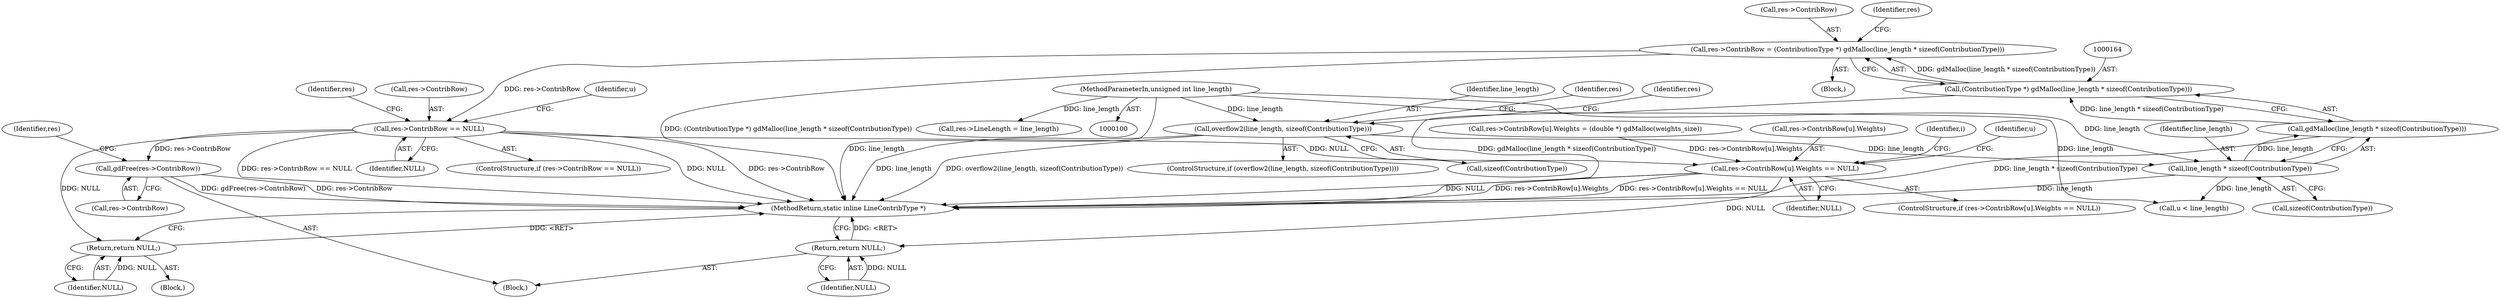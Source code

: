 digraph "0_libgd_60bfb401ad5a4a8ae995dcd36372fe15c71e1a35@integer" {
"1000159" [label="(Call,res->ContribRow = (ContributionType *) gdMalloc(line_length * sizeof(ContributionType)))"];
"1000163" [label="(Call,(ContributionType *) gdMalloc(line_length * sizeof(ContributionType)))"];
"1000165" [label="(Call,gdMalloc(line_length * sizeof(ContributionType)))"];
"1000166" [label="(Call,line_length * sizeof(ContributionType))"];
"1000150" [label="(Call,overflow2(line_length, sizeof(ContributionType)))"];
"1000101" [label="(MethodParameterIn,unsigned int line_length)"];
"1000171" [label="(Call,res->ContribRow == NULL)"];
"1000179" [label="(Return,return NULL;)"];
"1000204" [label="(Call,res->ContribRow[u].Weights == NULL)"];
"1000239" [label="(Return,return NULL;)"];
"1000233" [label="(Call,gdFree(res->ContribRow))"];
"1000160" [label="(Call,res->ContribRow)"];
"1000204" [label="(Call,res->ContribRow[u].Weights == NULL)"];
"1000185" [label="(Call,u < line_length)"];
"1000151" [label="(Identifier,line_length)"];
"1000179" [label="(Return,return NULL;)"];
"1000233" [label="(Call,gdFree(res->ContribRow))"];
"1000172" [label="(Call,res->ContribRow)"];
"1000183" [label="(Identifier,u)"];
"1000239" [label="(Return,return NULL;)"];
"1000178" [label="(Identifier,res)"];
"1000234" [label="(Call,res->ContribRow)"];
"1000103" [label="(Block,)"];
"1000168" [label="(Call,sizeof(ContributionType))"];
"1000180" [label="(Identifier,NULL)"];
"1000171" [label="(Call,res->ContribRow == NULL)"];
"1000175" [label="(Identifier,NULL)"];
"1000238" [label="(Identifier,res)"];
"1000176" [label="(Block,)"];
"1000101" [label="(MethodParameterIn,unsigned int line_length)"];
"1000161" [label="(Identifier,res)"];
"1000205" [label="(Call,res->ContribRow[u].Weights)"];
"1000150" [label="(Call,overflow2(line_length, sizeof(ContributionType)))"];
"1000156" [label="(Identifier,res)"];
"1000212" [label="(Identifier,NULL)"];
"1000149" [label="(ControlStructure,if (overflow2(line_length, sizeof(ContributionType))))"];
"1000144" [label="(Call,res->LineLength = line_length)"];
"1000159" [label="(Call,res->ContribRow = (ContributionType *) gdMalloc(line_length * sizeof(ContributionType)))"];
"1000163" [label="(Call,(ContributionType *) gdMalloc(line_length * sizeof(ContributionType)))"];
"1000217" [label="(Identifier,i)"];
"1000213" [label="(Block,)"];
"1000203" [label="(ControlStructure,if (res->ContribRow[u].Weights == NULL))"];
"1000166" [label="(Call,line_length * sizeof(ContributionType))"];
"1000152" [label="(Call,sizeof(ContributionType))"];
"1000243" [label="(MethodReturn,static inline LineContribType *)"];
"1000165" [label="(Call,gdMalloc(line_length * sizeof(ContributionType)))"];
"1000189" [label="(Identifier,u)"];
"1000191" [label="(Call,res->ContribRow[u].Weights = (double *) gdMalloc(weights_size))"];
"1000240" [label="(Identifier,NULL)"];
"1000173" [label="(Identifier,res)"];
"1000170" [label="(ControlStructure,if (res->ContribRow == NULL))"];
"1000167" [label="(Identifier,line_length)"];
"1000159" -> "1000103"  [label="AST: "];
"1000159" -> "1000163"  [label="CFG: "];
"1000160" -> "1000159"  [label="AST: "];
"1000163" -> "1000159"  [label="AST: "];
"1000173" -> "1000159"  [label="CFG: "];
"1000159" -> "1000243"  [label="DDG: (ContributionType *) gdMalloc(line_length * sizeof(ContributionType))"];
"1000163" -> "1000159"  [label="DDG: gdMalloc(line_length * sizeof(ContributionType))"];
"1000159" -> "1000171"  [label="DDG: res->ContribRow"];
"1000163" -> "1000165"  [label="CFG: "];
"1000164" -> "1000163"  [label="AST: "];
"1000165" -> "1000163"  [label="AST: "];
"1000163" -> "1000243"  [label="DDG: gdMalloc(line_length * sizeof(ContributionType))"];
"1000165" -> "1000163"  [label="DDG: line_length * sizeof(ContributionType)"];
"1000165" -> "1000166"  [label="CFG: "];
"1000166" -> "1000165"  [label="AST: "];
"1000165" -> "1000243"  [label="DDG: line_length * sizeof(ContributionType)"];
"1000166" -> "1000165"  [label="DDG: line_length"];
"1000166" -> "1000168"  [label="CFG: "];
"1000167" -> "1000166"  [label="AST: "];
"1000168" -> "1000166"  [label="AST: "];
"1000166" -> "1000243"  [label="DDG: line_length"];
"1000150" -> "1000166"  [label="DDG: line_length"];
"1000101" -> "1000166"  [label="DDG: line_length"];
"1000166" -> "1000185"  [label="DDG: line_length"];
"1000150" -> "1000149"  [label="AST: "];
"1000150" -> "1000152"  [label="CFG: "];
"1000151" -> "1000150"  [label="AST: "];
"1000152" -> "1000150"  [label="AST: "];
"1000156" -> "1000150"  [label="CFG: "];
"1000161" -> "1000150"  [label="CFG: "];
"1000150" -> "1000243"  [label="DDG: line_length"];
"1000150" -> "1000243"  [label="DDG: overflow2(line_length, sizeof(ContributionType))"];
"1000101" -> "1000150"  [label="DDG: line_length"];
"1000101" -> "1000100"  [label="AST: "];
"1000101" -> "1000243"  [label="DDG: line_length"];
"1000101" -> "1000144"  [label="DDG: line_length"];
"1000101" -> "1000185"  [label="DDG: line_length"];
"1000171" -> "1000170"  [label="AST: "];
"1000171" -> "1000175"  [label="CFG: "];
"1000172" -> "1000171"  [label="AST: "];
"1000175" -> "1000171"  [label="AST: "];
"1000178" -> "1000171"  [label="CFG: "];
"1000183" -> "1000171"  [label="CFG: "];
"1000171" -> "1000243"  [label="DDG: res->ContribRow"];
"1000171" -> "1000243"  [label="DDG: res->ContribRow == NULL"];
"1000171" -> "1000243"  [label="DDG: NULL"];
"1000171" -> "1000179"  [label="DDG: NULL"];
"1000171" -> "1000204"  [label="DDG: NULL"];
"1000171" -> "1000233"  [label="DDG: res->ContribRow"];
"1000179" -> "1000176"  [label="AST: "];
"1000179" -> "1000180"  [label="CFG: "];
"1000180" -> "1000179"  [label="AST: "];
"1000243" -> "1000179"  [label="CFG: "];
"1000179" -> "1000243"  [label="DDG: <RET>"];
"1000180" -> "1000179"  [label="DDG: NULL"];
"1000204" -> "1000203"  [label="AST: "];
"1000204" -> "1000212"  [label="CFG: "];
"1000205" -> "1000204"  [label="AST: "];
"1000212" -> "1000204"  [label="AST: "];
"1000217" -> "1000204"  [label="CFG: "];
"1000189" -> "1000204"  [label="CFG: "];
"1000204" -> "1000243"  [label="DDG: NULL"];
"1000204" -> "1000243"  [label="DDG: res->ContribRow[u].Weights"];
"1000204" -> "1000243"  [label="DDG: res->ContribRow[u].Weights == NULL"];
"1000191" -> "1000204"  [label="DDG: res->ContribRow[u].Weights"];
"1000204" -> "1000239"  [label="DDG: NULL"];
"1000239" -> "1000213"  [label="AST: "];
"1000239" -> "1000240"  [label="CFG: "];
"1000240" -> "1000239"  [label="AST: "];
"1000243" -> "1000239"  [label="CFG: "];
"1000239" -> "1000243"  [label="DDG: <RET>"];
"1000240" -> "1000239"  [label="DDG: NULL"];
"1000233" -> "1000213"  [label="AST: "];
"1000233" -> "1000234"  [label="CFG: "];
"1000234" -> "1000233"  [label="AST: "];
"1000238" -> "1000233"  [label="CFG: "];
"1000233" -> "1000243"  [label="DDG: gdFree(res->ContribRow)"];
"1000233" -> "1000243"  [label="DDG: res->ContribRow"];
}

